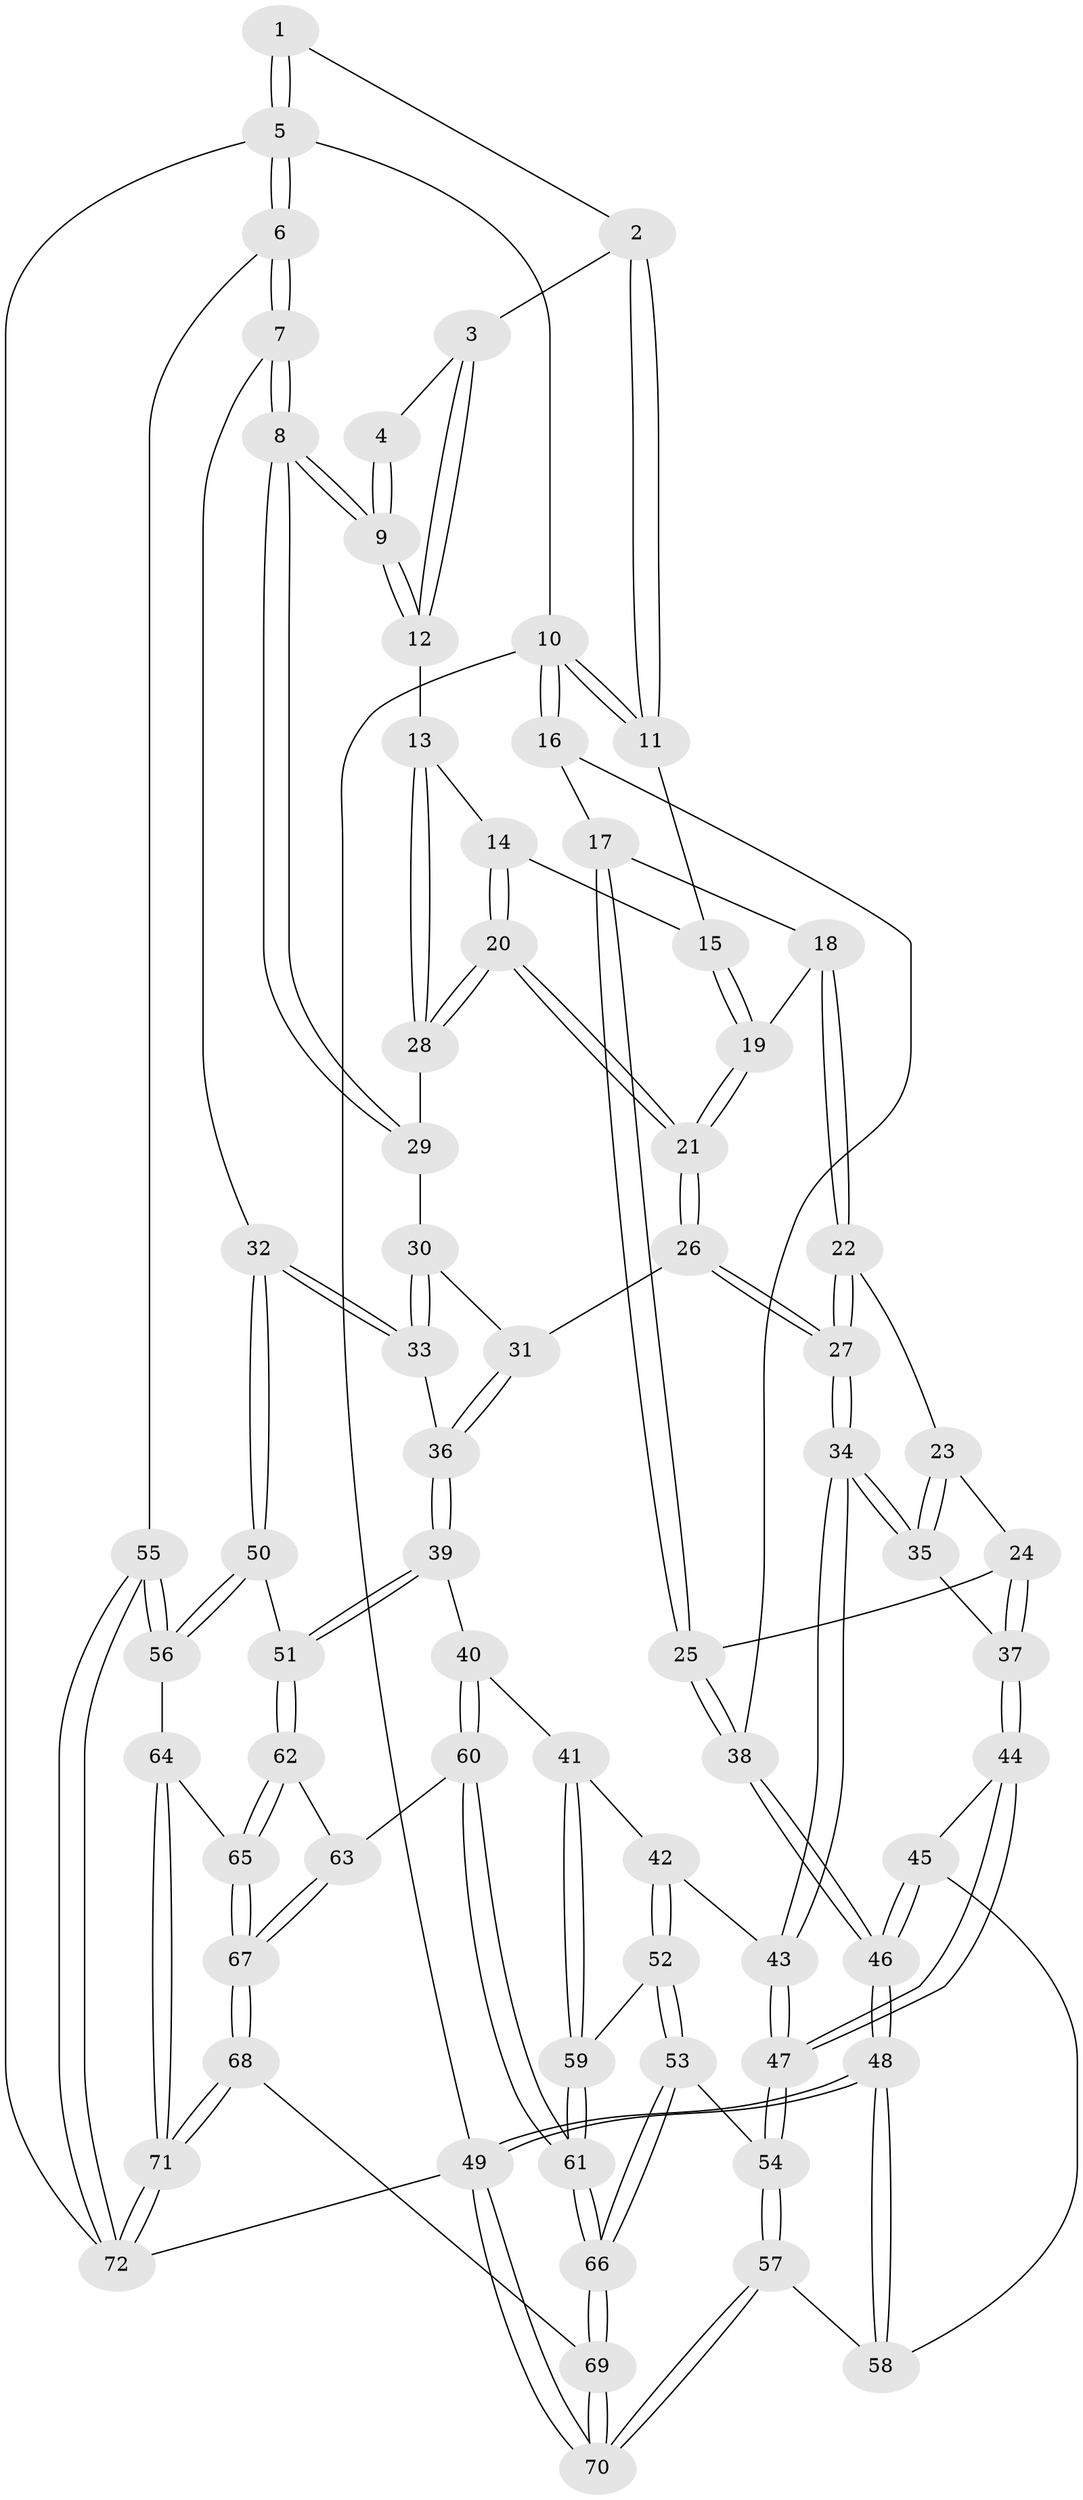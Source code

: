 // Generated by graph-tools (version 1.1) at 2025/11/02/27/25 16:11:54]
// undirected, 72 vertices, 177 edges
graph export_dot {
graph [start="1"]
  node [color=gray90,style=filled];
  1 [pos="+1+0"];
  2 [pos="+0.43116844929218623+0"];
  3 [pos="+0.638542727683562+0.10362470460208166"];
  4 [pos="+0.8871130854477931+0.009501577386318003"];
  5 [pos="+1+0"];
  6 [pos="+1+0.4750084201497583"];
  7 [pos="+0.9322414217782738+0.44904093860787403"];
  8 [pos="+0.9038122954694681+0.4152489607555695"];
  9 [pos="+0.8519422817861049+0.2629531781384211"];
  10 [pos="+0+0"];
  11 [pos="+0.33992636911972424+0"];
  12 [pos="+0.6477093011378092+0.15547695805299205"];
  13 [pos="+0.5939124497183241+0.24281327596044075"];
  14 [pos="+0.4229773070264596+0.15155614448605043"];
  15 [pos="+0.33030122027033404+0.01252156638731471"];
  16 [pos="+0+0.19686957163026392"];
  17 [pos="+0.16971798509484046+0.16435177306392437"];
  18 [pos="+0.2636145225455226+0.1471193848225008"];
  19 [pos="+0.3153293469325303+0.0462955690735841"];
  20 [pos="+0.47227757328789277+0.3564168310401947"];
  21 [pos="+0.42781677874294977+0.4213081526350067"];
  22 [pos="+0.23828104510019185+0.2672850844666035"];
  23 [pos="+0.02222623219942321+0.37380008658994657"];
  24 [pos="+0+0.3695450488529581"];
  25 [pos="+0+0.3637967819387329"];
  26 [pos="+0.42178034259059527+0.43184529849473124"];
  27 [pos="+0.3790916930688051+0.4549822421840588"];
  28 [pos="+0.5879934944044605+0.29176595429078045"];
  29 [pos="+0.6783131546322578+0.35758884071858765"];
  30 [pos="+0.5976950645891792+0.43716183435077893"];
  31 [pos="+0.5358438591743097+0.4721728813189708"];
  32 [pos="+0.9168550431293514+0.4624237607375024"];
  33 [pos="+0.754470182112578+0.5241654776187178"];
  34 [pos="+0.3375895239817828+0.533597943578934"];
  35 [pos="+0.2011170609178428+0.5036254386227094"];
  36 [pos="+0.6398558942950868+0.5786113479268691"];
  37 [pos="+0.10065480335773487+0.5986875258623394"];
  38 [pos="+0+0.34301997922449473"];
  39 [pos="+0.6118129487648059+0.6356487136314362"];
  40 [pos="+0.5911083215028922+0.6535009632327912"];
  41 [pos="+0.49402148228824244+0.6547052661965449"];
  42 [pos="+0.4213371854987645+0.6040440510961758"];
  43 [pos="+0.3380333759814247+0.5376415098105071"];
  44 [pos="+0.08924933908074084+0.6356822836209021"];
  45 [pos="+0.03847777631018871+0.6570029451533843"];
  46 [pos="+0+0.6073346445840117"];
  47 [pos="+0.25676738314568404+0.7177555979508309"];
  48 [pos="+0+1"];
  49 [pos="+0+1"];
  50 [pos="+0.7849208783770635+0.7444502731545566"];
  51 [pos="+0.7713894276278808+0.7471181657486831"];
  52 [pos="+0.40935589035582215+0.7867392024200953"];
  53 [pos="+0.3050206652086334+0.7935916390586156"];
  54 [pos="+0.25505885193057115+0.778775094924998"];
  55 [pos="+1+0.7900603856775893"];
  56 [pos="+0.8810501506485401+0.8642082592742613"];
  57 [pos="+0.23119942899570403+0.8069692302472506"];
  58 [pos="+0.0823778680660733+0.7811617695280014"];
  59 [pos="+0.4621946475203863+0.7888491365757108"];
  60 [pos="+0.6058137755545081+0.7864064463044409"];
  61 [pos="+0.5065303823390817+0.8343523169750495"];
  62 [pos="+0.7065766567314924+0.7938386745122097"];
  63 [pos="+0.658414713593133+0.8150422295300043"];
  64 [pos="+0.8550905713078831+0.903725395246082"];
  65 [pos="+0.7728823749117825+0.9076424511417949"];
  66 [pos="+0.49077952027159244+1"];
  67 [pos="+0.6646816632736077+0.9419668940531523"];
  68 [pos="+0.5264095971385536+1"];
  69 [pos="+0.5203165776978936+1"];
  70 [pos="+0.13581088055901636+1"];
  71 [pos="+0.84296853822618+1"];
  72 [pos="+1+1"];
  1 -- 2;
  1 -- 5;
  1 -- 5;
  2 -- 3;
  2 -- 11;
  2 -- 11;
  3 -- 4;
  3 -- 12;
  3 -- 12;
  4 -- 9;
  4 -- 9;
  5 -- 6;
  5 -- 6;
  5 -- 10;
  5 -- 72;
  6 -- 7;
  6 -- 7;
  6 -- 55;
  7 -- 8;
  7 -- 8;
  7 -- 32;
  8 -- 9;
  8 -- 9;
  8 -- 29;
  8 -- 29;
  9 -- 12;
  9 -- 12;
  10 -- 11;
  10 -- 11;
  10 -- 16;
  10 -- 16;
  10 -- 49;
  11 -- 15;
  12 -- 13;
  13 -- 14;
  13 -- 28;
  13 -- 28;
  14 -- 15;
  14 -- 20;
  14 -- 20;
  15 -- 19;
  15 -- 19;
  16 -- 17;
  16 -- 38;
  17 -- 18;
  17 -- 25;
  17 -- 25;
  18 -- 19;
  18 -- 22;
  18 -- 22;
  19 -- 21;
  19 -- 21;
  20 -- 21;
  20 -- 21;
  20 -- 28;
  20 -- 28;
  21 -- 26;
  21 -- 26;
  22 -- 23;
  22 -- 27;
  22 -- 27;
  23 -- 24;
  23 -- 35;
  23 -- 35;
  24 -- 25;
  24 -- 37;
  24 -- 37;
  25 -- 38;
  25 -- 38;
  26 -- 27;
  26 -- 27;
  26 -- 31;
  27 -- 34;
  27 -- 34;
  28 -- 29;
  29 -- 30;
  30 -- 31;
  30 -- 33;
  30 -- 33;
  31 -- 36;
  31 -- 36;
  32 -- 33;
  32 -- 33;
  32 -- 50;
  32 -- 50;
  33 -- 36;
  34 -- 35;
  34 -- 35;
  34 -- 43;
  34 -- 43;
  35 -- 37;
  36 -- 39;
  36 -- 39;
  37 -- 44;
  37 -- 44;
  38 -- 46;
  38 -- 46;
  39 -- 40;
  39 -- 51;
  39 -- 51;
  40 -- 41;
  40 -- 60;
  40 -- 60;
  41 -- 42;
  41 -- 59;
  41 -- 59;
  42 -- 43;
  42 -- 52;
  42 -- 52;
  43 -- 47;
  43 -- 47;
  44 -- 45;
  44 -- 47;
  44 -- 47;
  45 -- 46;
  45 -- 46;
  45 -- 58;
  46 -- 48;
  46 -- 48;
  47 -- 54;
  47 -- 54;
  48 -- 49;
  48 -- 49;
  48 -- 58;
  48 -- 58;
  49 -- 70;
  49 -- 70;
  49 -- 72;
  50 -- 51;
  50 -- 56;
  50 -- 56;
  51 -- 62;
  51 -- 62;
  52 -- 53;
  52 -- 53;
  52 -- 59;
  53 -- 54;
  53 -- 66;
  53 -- 66;
  54 -- 57;
  54 -- 57;
  55 -- 56;
  55 -- 56;
  55 -- 72;
  55 -- 72;
  56 -- 64;
  57 -- 58;
  57 -- 70;
  57 -- 70;
  59 -- 61;
  59 -- 61;
  60 -- 61;
  60 -- 61;
  60 -- 63;
  61 -- 66;
  61 -- 66;
  62 -- 63;
  62 -- 65;
  62 -- 65;
  63 -- 67;
  63 -- 67;
  64 -- 65;
  64 -- 71;
  64 -- 71;
  65 -- 67;
  65 -- 67;
  66 -- 69;
  66 -- 69;
  67 -- 68;
  67 -- 68;
  68 -- 69;
  68 -- 71;
  68 -- 71;
  69 -- 70;
  69 -- 70;
  71 -- 72;
  71 -- 72;
}

